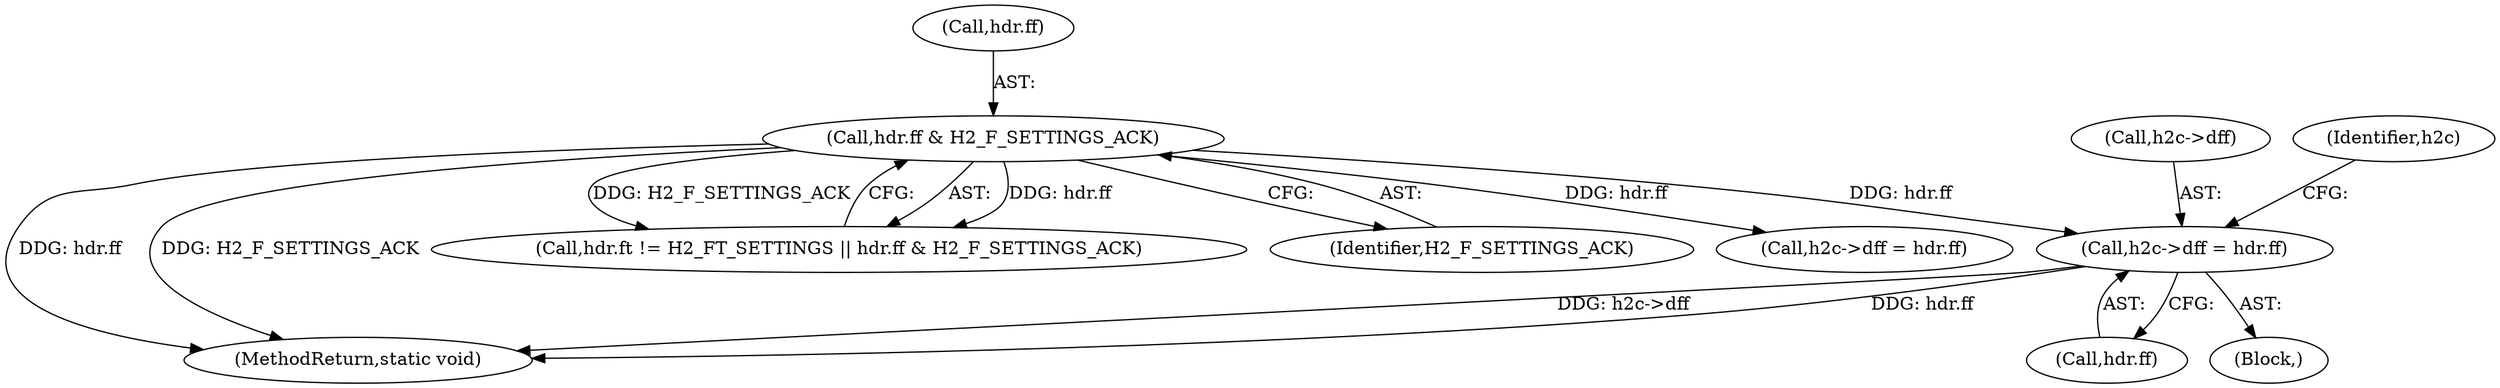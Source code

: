digraph "0_haproxy_3f0e1ec70173593f4c2b3681b26c04a4ed5fc588@pointer" {
"1000284" [label="(Call,h2c->dff = hdr.ff)"];
"1000218" [label="(Call,hdr.ff & H2_F_SETTINGS_ACK)"];
"1000285" [label="(Call,h2c->dff)"];
"1000284" [label="(Call,h2c->dff = hdr.ff)"];
"1000293" [label="(Identifier,h2c)"];
"1000184" [label="(Block,)"];
"1000212" [label="(Call,hdr.ft != H2_FT_SETTINGS || hdr.ff & H2_F_SETTINGS_ACK)"];
"1000218" [label="(Call,hdr.ff & H2_F_SETTINGS_ACK)"];
"1000288" [label="(Call,hdr.ff)"];
"1000858" [label="(MethodReturn,static void)"];
"1000219" [label="(Call,hdr.ff)"];
"1000222" [label="(Identifier,H2_F_SETTINGS_ACK)"];
"1000387" [label="(Call,h2c->dff = hdr.ff)"];
"1000284" -> "1000184"  [label="AST: "];
"1000284" -> "1000288"  [label="CFG: "];
"1000285" -> "1000284"  [label="AST: "];
"1000288" -> "1000284"  [label="AST: "];
"1000293" -> "1000284"  [label="CFG: "];
"1000284" -> "1000858"  [label="DDG: h2c->dff"];
"1000284" -> "1000858"  [label="DDG: hdr.ff"];
"1000218" -> "1000284"  [label="DDG: hdr.ff"];
"1000218" -> "1000212"  [label="AST: "];
"1000218" -> "1000222"  [label="CFG: "];
"1000219" -> "1000218"  [label="AST: "];
"1000222" -> "1000218"  [label="AST: "];
"1000212" -> "1000218"  [label="CFG: "];
"1000218" -> "1000858"  [label="DDG: hdr.ff"];
"1000218" -> "1000858"  [label="DDG: H2_F_SETTINGS_ACK"];
"1000218" -> "1000212"  [label="DDG: hdr.ff"];
"1000218" -> "1000212"  [label="DDG: H2_F_SETTINGS_ACK"];
"1000218" -> "1000387"  [label="DDG: hdr.ff"];
}
